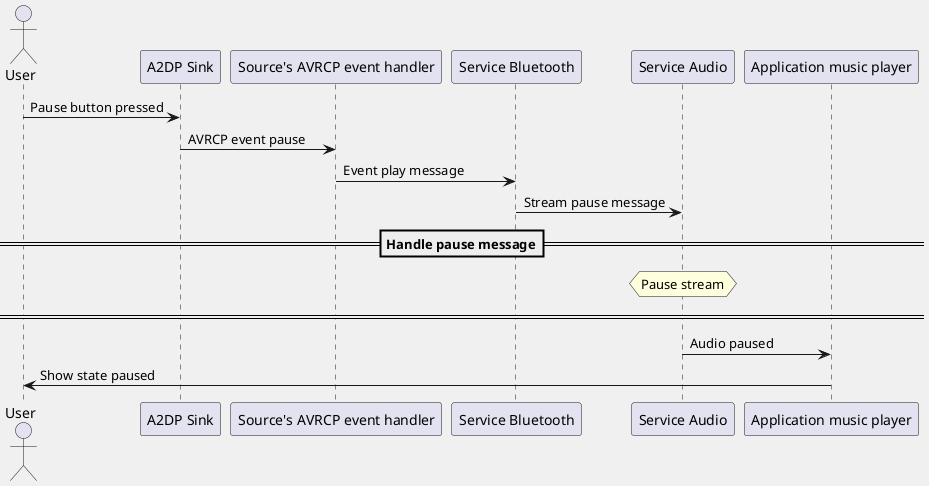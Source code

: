 @startuml
skinparam BackgroundColor F0F0F0

actor User
participant "A2DP Sink" as sink
participant "Source's AVRCP event handler" as source
participant "Service Bluetooth" as bt
participant "Service Audio" as audio
participant "Application music player" as app 


User -> sink : Pause button pressed
sink -> source : AVRCP event pause 
source -> bt : Event play message
bt -> audio : Stream pause message
==Handle pause message==
hnote over audio
    Pause stream
endhnote
== ==
audio -> app : Audio paused
app -> User : Show state paused

@enduml
